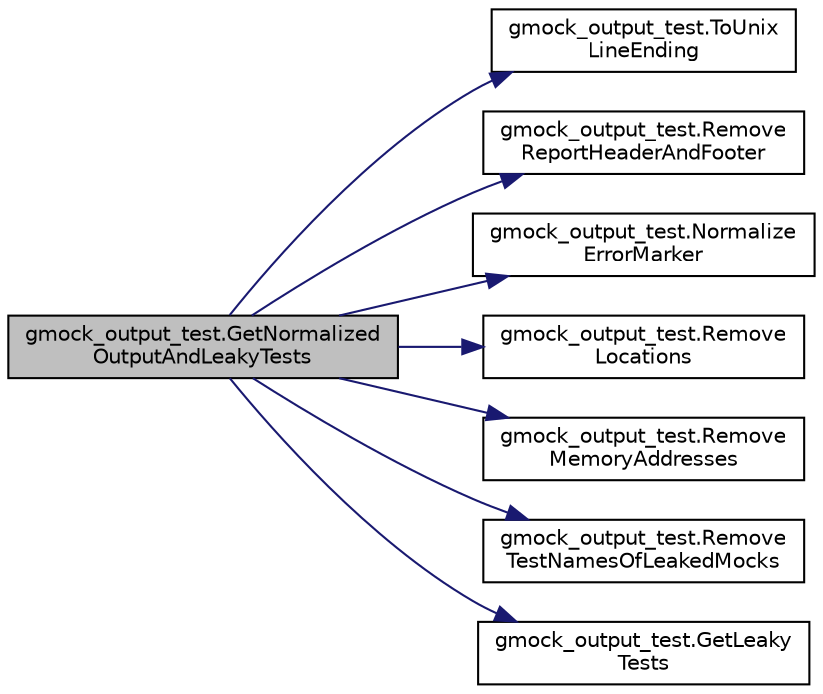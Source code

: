digraph "gmock_output_test.GetNormalizedOutputAndLeakyTests"
{
  edge [fontname="Helvetica",fontsize="10",labelfontname="Helvetica",labelfontsize="10"];
  node [fontname="Helvetica",fontsize="10",shape=record];
  rankdir="LR";
  Node17 [label="gmock_output_test.GetNormalized\lOutputAndLeakyTests",height=0.2,width=0.4,color="black", fillcolor="grey75", style="filled", fontcolor="black"];
  Node17 -> Node18 [color="midnightblue",fontsize="10",style="solid",fontname="Helvetica"];
  Node18 [label="gmock_output_test.ToUnix\lLineEnding",height=0.2,width=0.4,color="black", fillcolor="white", style="filled",URL="$d8/d7f/namespacegmock__output__test.html#a5c9ae3611cc4fac1e1340a3345865cf3"];
  Node17 -> Node19 [color="midnightblue",fontsize="10",style="solid",fontname="Helvetica"];
  Node19 [label="gmock_output_test.Remove\lReportHeaderAndFooter",height=0.2,width=0.4,color="black", fillcolor="white", style="filled",URL="$d8/d7f/namespacegmock__output__test.html#a2ebfc0abfb0ed307021ecaa9da465c55"];
  Node17 -> Node20 [color="midnightblue",fontsize="10",style="solid",fontname="Helvetica"];
  Node20 [label="gmock_output_test.Normalize\lErrorMarker",height=0.2,width=0.4,color="black", fillcolor="white", style="filled",URL="$d8/d7f/namespacegmock__output__test.html#af3c1f95f19b9f048843a2d562d459b24"];
  Node17 -> Node21 [color="midnightblue",fontsize="10",style="solid",fontname="Helvetica"];
  Node21 [label="gmock_output_test.Remove\lLocations",height=0.2,width=0.4,color="black", fillcolor="white", style="filled",URL="$d8/d7f/namespacegmock__output__test.html#aa3c93f8085ff0886bf0d160d71af2452"];
  Node17 -> Node22 [color="midnightblue",fontsize="10",style="solid",fontname="Helvetica"];
  Node22 [label="gmock_output_test.Remove\lMemoryAddresses",height=0.2,width=0.4,color="black", fillcolor="white", style="filled",URL="$d8/d7f/namespacegmock__output__test.html#a58b4fdb82b40d01d32b09d4c14ba11a5"];
  Node17 -> Node23 [color="midnightblue",fontsize="10",style="solid",fontname="Helvetica"];
  Node23 [label="gmock_output_test.Remove\lTestNamesOfLeakedMocks",height=0.2,width=0.4,color="black", fillcolor="white", style="filled",URL="$d8/d7f/namespacegmock__output__test.html#ac0628c5630d869dae45601df9d909638"];
  Node17 -> Node24 [color="midnightblue",fontsize="10",style="solid",fontname="Helvetica"];
  Node24 [label="gmock_output_test.GetLeaky\lTests",height=0.2,width=0.4,color="black", fillcolor="white", style="filled",URL="$d8/d7f/namespacegmock__output__test.html#a60299c4f0cb666d08f101ddaa7aabed4"];
}
